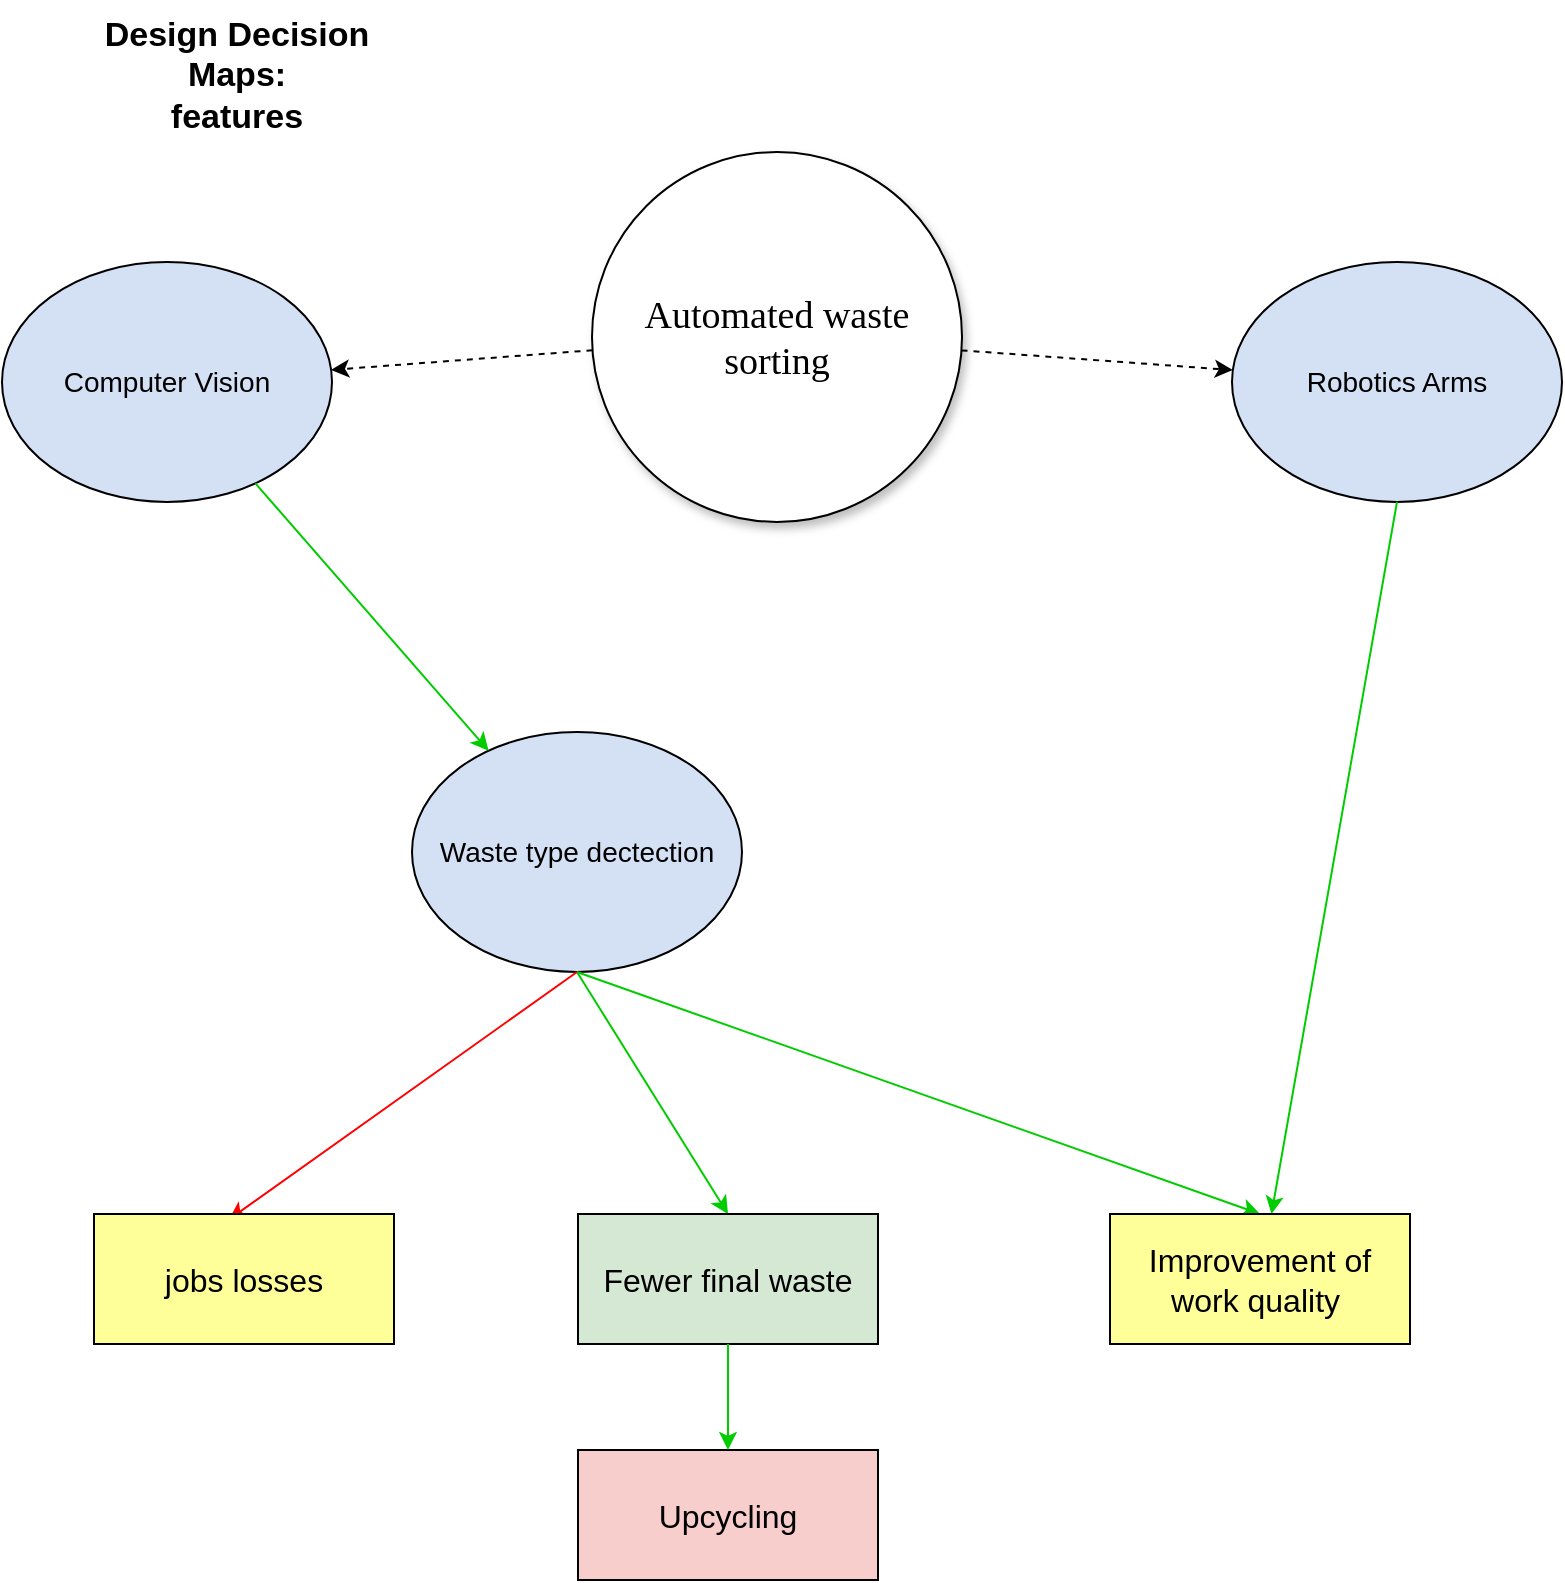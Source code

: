 <mxfile version="21.7.4" type="github">
  <diagram name="Page-1" id="r9R68RYOYHVjIktUaz-a">
    <mxGraphModel dx="1364" dy="923" grid="0" gridSize="10" guides="1" tooltips="1" connect="1" arrows="1" fold="1" page="1" pageScale="1" pageWidth="850" pageHeight="1100" math="0" shadow="0">
      <root>
        <mxCell id="0" />
        <mxCell id="1" parent="0" />
        <mxCell id="1f-LT_Su_b2MnICcZXaS-1" value="Design Decision Maps:&#xa;features" style="text;html=1;strokeColor=none;fillColor=none;align=center;verticalAlign=middle;whiteSpace=wrap;rounded=0;fontSize=17;fontStyle=1" vertex="1" parent="1">
          <mxGeometry x="80" y="54" width="185" height="76" as="geometry" />
        </mxCell>
        <mxCell id="1f-LT_Su_b2MnICcZXaS-2" style="rounded=0;orthogonalLoop=1;jettySize=auto;html=1;dashed=1;" edge="1" parent="1" source="1f-LT_Su_b2MnICcZXaS-4" target="1f-LT_Su_b2MnICcZXaS-5">
          <mxGeometry relative="1" as="geometry" />
        </mxCell>
        <mxCell id="1f-LT_Su_b2MnICcZXaS-3" style="rounded=0;orthogonalLoop=1;jettySize=auto;html=1;dashed=1;" edge="1" parent="1" source="1f-LT_Su_b2MnICcZXaS-4" target="1f-LT_Su_b2MnICcZXaS-6">
          <mxGeometry relative="1" as="geometry" />
        </mxCell>
        <mxCell id="1f-LT_Su_b2MnICcZXaS-4" value="&lt;div style=&quot;font-size: 19px&quot;&gt;&lt;span style=&quot;font-size: 19px ; font-family: &amp;quot;verdana&amp;quot; ; color: rgb(0 , 0 , 0) ; background-color: transparent ; font-style: normal ; font-variant: normal ; text-decoration: none ; vertical-align: baseline ; white-space: pre-wrap&quot; id=&quot;docs-internal-guid-dfabfe22-7fff-f653-d9ae-e8eaf7c66f73&quot;&gt;Automated waste sorting&lt;/span&gt;&lt;/div&gt;" style="ellipse;whiteSpace=wrap;html=1;aspect=fixed;strokeColor=#000000;strokeWidth=1;fillColor=#FFFFFF;shadow=1;fontSize=19;fontStyle=0" vertex="1" parent="1">
          <mxGeometry x="350" y="130" width="185" height="185" as="geometry" />
        </mxCell>
        <mxCell id="1f-LT_Su_b2MnICcZXaS-5" value="&lt;font style=&quot;font-size: 14px&quot;&gt;Computer Vision&lt;/font&gt;" style="ellipse;whiteSpace=wrap;html=1;fillColor=#D4E1F5;shadow=0;" vertex="1" parent="1">
          <mxGeometry x="55" y="185" width="165" height="120" as="geometry" />
        </mxCell>
        <mxCell id="1f-LT_Su_b2MnICcZXaS-6" value="&lt;font style=&quot;font-size: 14px&quot;&gt;Robotics Arms&lt;/font&gt;" style="ellipse;whiteSpace=wrap;html=1;fillColor=#D4E1F5;shadow=0;" vertex="1" parent="1">
          <mxGeometry x="670" y="185" width="165" height="120" as="geometry" />
        </mxCell>
        <mxCell id="1f-LT_Su_b2MnICcZXaS-7" value="&lt;font style=&quot;font-size: 14px&quot;&gt;Waste type dectection&lt;/font&gt;" style="ellipse;whiteSpace=wrap;html=1;fillColor=#D4E1F5;shadow=0;" vertex="1" parent="1">
          <mxGeometry x="260" y="420" width="165" height="120" as="geometry" />
        </mxCell>
        <mxCell id="1f-LT_Su_b2MnICcZXaS-8" value="" style="endArrow=classic;html=1;fontColor=#00CC00;strokeColor=#00CC00;rounded=0;" edge="1" parent="1" source="1f-LT_Su_b2MnICcZXaS-5" target="1f-LT_Su_b2MnICcZXaS-7">
          <mxGeometry width="50" height="50" relative="1" as="geometry">
            <mxPoint x="90" y="440" as="sourcePoint" />
            <mxPoint x="190" y="440.5" as="targetPoint" />
          </mxGeometry>
        </mxCell>
        <mxCell id="1f-LT_Su_b2MnICcZXaS-10" value="" style="endArrow=classic;html=1;fontColor=#00CC00;strokeColor=#00CC00;rounded=0;exitX=0.5;exitY=1;exitDx=0;exitDy=0;entryX=0.5;entryY=0;entryDx=0;entryDy=0;" edge="1" parent="1" source="1f-LT_Su_b2MnICcZXaS-7" target="1f-LT_Su_b2MnICcZXaS-14">
          <mxGeometry width="50" height="50" relative="1" as="geometry">
            <mxPoint x="600" y="500" as="sourcePoint" />
            <mxPoint x="482.5" y="650" as="targetPoint" />
          </mxGeometry>
        </mxCell>
        <mxCell id="1f-LT_Su_b2MnICcZXaS-11" value="" style="endArrow=classic;html=1;fontColor=#00CC00;strokeColor=#00CC00;rounded=0;exitX=0.5;exitY=1;exitDx=0;exitDy=0;entryX=0.5;entryY=0;entryDx=0;entryDy=0;" edge="1" parent="1" source="1f-LT_Su_b2MnICcZXaS-7" target="1f-LT_Su_b2MnICcZXaS-15">
          <mxGeometry width="50" height="50" relative="1" as="geometry">
            <mxPoint x="353" y="550" as="sourcePoint" />
            <mxPoint x="682.5" y="650.0" as="targetPoint" />
          </mxGeometry>
        </mxCell>
        <mxCell id="1f-LT_Su_b2MnICcZXaS-12" value="" style="endArrow=classic;html=1;fontColor=#00CC00;strokeColor=#00CC00;rounded=0;exitX=0.5;exitY=1;exitDx=0;exitDy=0;" edge="1" parent="1" source="1f-LT_Su_b2MnICcZXaS-6" target="1f-LT_Su_b2MnICcZXaS-15">
          <mxGeometry width="50" height="50" relative="1" as="geometry">
            <mxPoint x="600" y="430" as="sourcePoint" />
            <mxPoint x="682.5" y="650.0" as="targetPoint" />
          </mxGeometry>
        </mxCell>
        <mxCell id="1f-LT_Su_b2MnICcZXaS-13" value="" style="endArrow=classic;html=1;strokeColor=#FF0000;rounded=0;exitX=0.5;exitY=1;exitDx=0;exitDy=0;entryX=0.45;entryY=0.042;entryDx=0;entryDy=0;entryPerimeter=0;" edge="1" parent="1" source="1f-LT_Su_b2MnICcZXaS-7" target="1f-LT_Su_b2MnICcZXaS-17">
          <mxGeometry width="50" height="50" relative="1" as="geometry">
            <mxPoint x="150" y="670" as="sourcePoint" />
            <mxPoint x="162.5" y="740.0" as="targetPoint" />
          </mxGeometry>
        </mxCell>
        <mxCell id="1f-LT_Su_b2MnICcZXaS-14" value="&lt;font style=&quot;border-color: var(--border-color); font-size: 16px;&quot;&gt;Fewer&amp;nbsp;&lt;/font&gt;final waste" style="rounded=0;whiteSpace=wrap;html=1;shadow=0;strokeColor=#000000;strokeWidth=1;fillColor=#d5e8d4;fontSize=16;" vertex="1" parent="1">
          <mxGeometry x="343" y="661" width="150" height="65" as="geometry" />
        </mxCell>
        <mxCell id="1f-LT_Su_b2MnICcZXaS-15" value="Improvement of work quality&amp;nbsp;" style="rounded=0;whiteSpace=wrap;html=1;shadow=0;strokeColor=#000000;strokeWidth=1;fillColor=#FFFF99;fontSize=16;" vertex="1" parent="1">
          <mxGeometry x="609" y="661" width="150" height="65" as="geometry" />
        </mxCell>
        <mxCell id="1f-LT_Su_b2MnICcZXaS-16" value="Upcycling" style="rounded=0;whiteSpace=wrap;html=1;shadow=0;strokeColor=#000000;strokeWidth=1;fillColor=#f8cecc;fontSize=16;" vertex="1" parent="1">
          <mxGeometry x="343" y="779" width="150" height="65" as="geometry" />
        </mxCell>
        <mxCell id="1f-LT_Su_b2MnICcZXaS-17" value="jobs losses" style="rounded=0;whiteSpace=wrap;html=1;shadow=0;strokeColor=#000000;strokeWidth=1;fillColor=#FFFF99;fontSize=16;" vertex="1" parent="1">
          <mxGeometry x="101" y="661" width="150" height="65" as="geometry" />
        </mxCell>
        <mxCell id="1f-LT_Su_b2MnICcZXaS-18" value="" style="endArrow=classic;html=1;fontColor=#00CC00;strokeColor=#00CC00;rounded=0;exitX=0.5;exitY=1;exitDx=0;exitDy=0;entryX=0.5;entryY=0;entryDx=0;entryDy=0;" edge="1" parent="1" source="1f-LT_Su_b2MnICcZXaS-14" target="1f-LT_Su_b2MnICcZXaS-16">
          <mxGeometry width="50" height="50" relative="1" as="geometry">
            <mxPoint x="264" y="984" as="sourcePoint" />
            <mxPoint x="364" y="984.5" as="targetPoint" />
          </mxGeometry>
        </mxCell>
      </root>
    </mxGraphModel>
  </diagram>
</mxfile>
